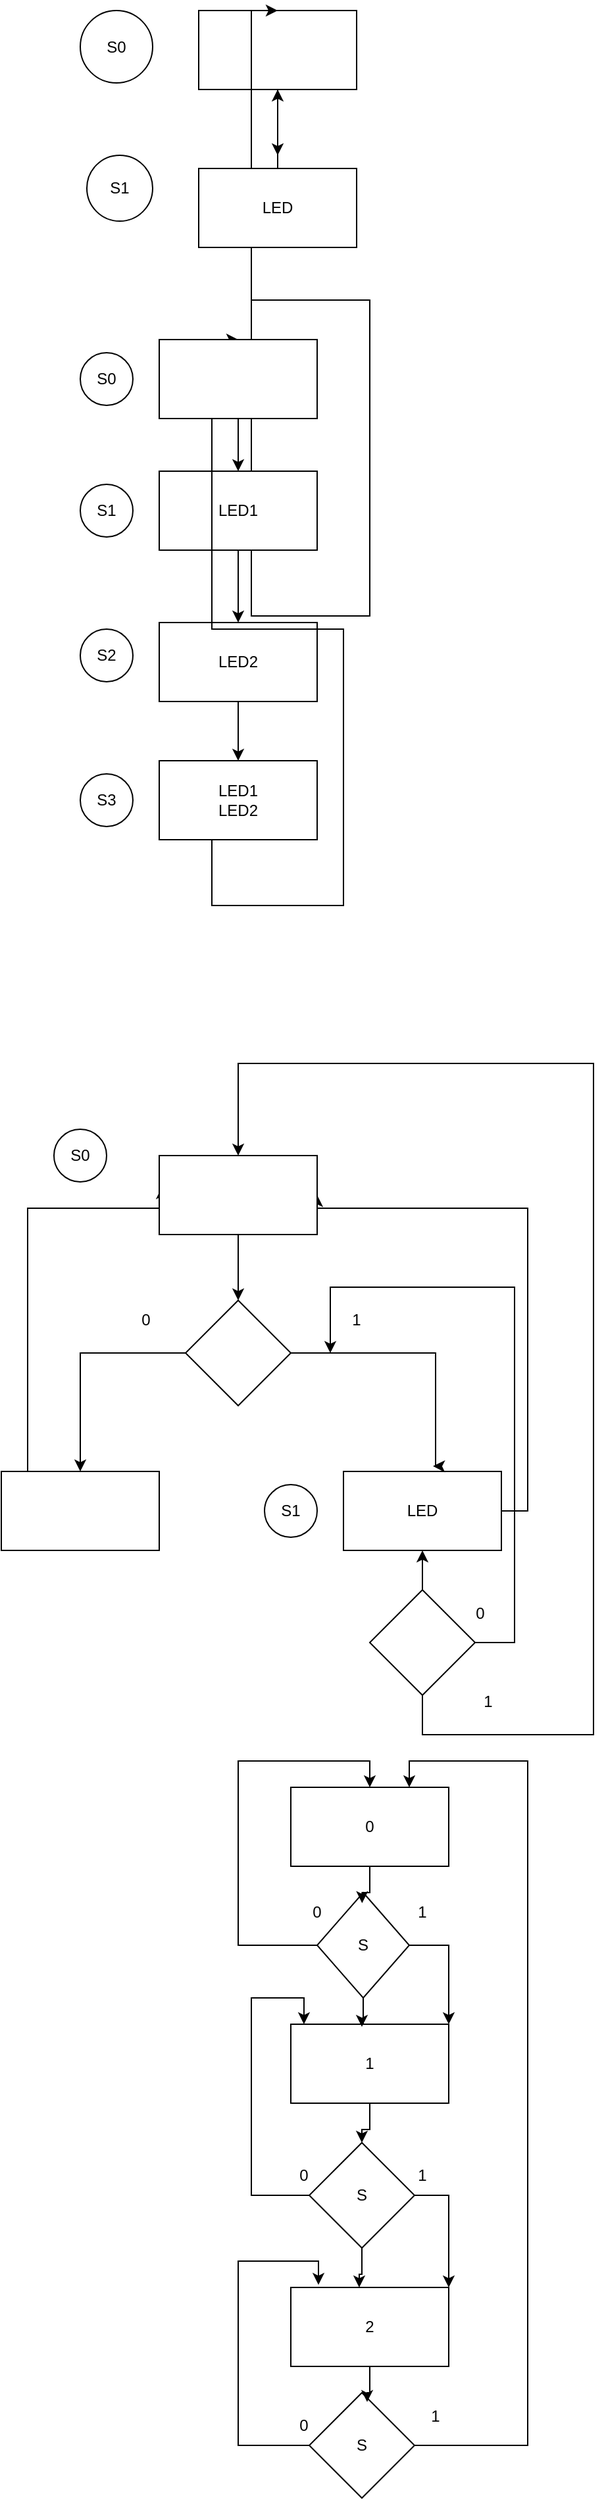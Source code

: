 <mxfile version="26.0.16">
  <diagram id="C5RBs43oDa-KdzZeNtuy" name="Page-1">
    <mxGraphModel dx="918" dy="1723" grid="1" gridSize="10" guides="1" tooltips="1" connect="1" arrows="1" fold="1" page="1" pageScale="1" pageWidth="827" pageHeight="1169" math="0" shadow="0">
      <root>
        <mxCell id="WIyWlLk6GJQsqaUBKTNV-0" />
        <mxCell id="WIyWlLk6GJQsqaUBKTNV-1" parent="WIyWlLk6GJQsqaUBKTNV-0" />
        <mxCell id="mmrXnuS6sMcIIKid6mpZ-5" style="edgeStyle=orthogonalEdgeStyle;rounded=0;orthogonalLoop=1;jettySize=auto;html=1;" edge="1" parent="WIyWlLk6GJQsqaUBKTNV-1" source="mmrXnuS6sMcIIKid6mpZ-0">
          <mxGeometry relative="1" as="geometry">
            <mxPoint x="230" y="-40" as="targetPoint" />
          </mxGeometry>
        </mxCell>
        <mxCell id="mmrXnuS6sMcIIKid6mpZ-0" value="" style="rounded=0;whiteSpace=wrap;html=1;" vertex="1" parent="WIyWlLk6GJQsqaUBKTNV-1">
          <mxGeometry x="170" y="-150" width="120" height="60" as="geometry" />
        </mxCell>
        <mxCell id="mmrXnuS6sMcIIKid6mpZ-1" value="S0" style="ellipse;whiteSpace=wrap;html=1;aspect=fixed;" vertex="1" parent="WIyWlLk6GJQsqaUBKTNV-1">
          <mxGeometry x="80" y="-150" width="55" height="55" as="geometry" />
        </mxCell>
        <mxCell id="mmrXnuS6sMcIIKid6mpZ-8" value="S1" style="ellipse;whiteSpace=wrap;html=1;aspect=fixed;" vertex="1" parent="WIyWlLk6GJQsqaUBKTNV-1">
          <mxGeometry x="85" y="-40" width="50" height="50" as="geometry" />
        </mxCell>
        <mxCell id="mmrXnuS6sMcIIKid6mpZ-16" value="" style="edgeStyle=orthogonalEdgeStyle;rounded=0;orthogonalLoop=1;jettySize=auto;html=1;" edge="1" parent="WIyWlLk6GJQsqaUBKTNV-1" source="mmrXnuS6sMcIIKid6mpZ-14" target="mmrXnuS6sMcIIKid6mpZ-0">
          <mxGeometry relative="1" as="geometry" />
        </mxCell>
        <mxCell id="mmrXnuS6sMcIIKid6mpZ-17" style="edgeStyle=orthogonalEdgeStyle;rounded=0;orthogonalLoop=1;jettySize=auto;html=1;entryX=0.5;entryY=0;entryDx=0;entryDy=0;" edge="1" parent="WIyWlLk6GJQsqaUBKTNV-1" source="mmrXnuS6sMcIIKid6mpZ-14" target="mmrXnuS6sMcIIKid6mpZ-0">
          <mxGeometry relative="1" as="geometry">
            <mxPoint x="210" y="70" as="targetPoint" />
            <Array as="points">
              <mxPoint x="210" y="310" />
              <mxPoint x="300" y="310" />
              <mxPoint x="300" y="70" />
              <mxPoint x="210" y="70" />
            </Array>
          </mxGeometry>
        </mxCell>
        <mxCell id="mmrXnuS6sMcIIKid6mpZ-14" value="LED" style="rounded=0;whiteSpace=wrap;html=1;" vertex="1" parent="WIyWlLk6GJQsqaUBKTNV-1">
          <mxGeometry x="170" y="-30" width="120" height="60" as="geometry" />
        </mxCell>
        <mxCell id="mmrXnuS6sMcIIKid6mpZ-25" style="edgeStyle=orthogonalEdgeStyle;rounded=0;orthogonalLoop=1;jettySize=auto;html=1;entryX=0.5;entryY=0;entryDx=0;entryDy=0;" edge="1" parent="WIyWlLk6GJQsqaUBKTNV-1" source="mmrXnuS6sMcIIKid6mpZ-20" target="mmrXnuS6sMcIIKid6mpZ-21">
          <mxGeometry relative="1" as="geometry" />
        </mxCell>
        <mxCell id="mmrXnuS6sMcIIKid6mpZ-20" value="LED1" style="rounded=0;whiteSpace=wrap;html=1;" vertex="1" parent="WIyWlLk6GJQsqaUBKTNV-1">
          <mxGeometry x="140" y="200" width="120" height="60" as="geometry" />
        </mxCell>
        <mxCell id="mmrXnuS6sMcIIKid6mpZ-26" style="edgeStyle=orthogonalEdgeStyle;rounded=0;orthogonalLoop=1;jettySize=auto;html=1;entryX=0.5;entryY=0;entryDx=0;entryDy=0;" edge="1" parent="WIyWlLk6GJQsqaUBKTNV-1" source="mmrXnuS6sMcIIKid6mpZ-21" target="mmrXnuS6sMcIIKid6mpZ-22">
          <mxGeometry relative="1" as="geometry" />
        </mxCell>
        <mxCell id="mmrXnuS6sMcIIKid6mpZ-21" value="LED2" style="rounded=0;whiteSpace=wrap;html=1;" vertex="1" parent="WIyWlLk6GJQsqaUBKTNV-1">
          <mxGeometry x="140" y="315" width="120" height="60" as="geometry" />
        </mxCell>
        <mxCell id="mmrXnuS6sMcIIKid6mpZ-27" style="edgeStyle=orthogonalEdgeStyle;rounded=0;orthogonalLoop=1;jettySize=auto;html=1;entryX=0.5;entryY=0;entryDx=0;entryDy=0;" edge="1" parent="WIyWlLk6GJQsqaUBKTNV-1" source="mmrXnuS6sMcIIKid6mpZ-22" target="mmrXnuS6sMcIIKid6mpZ-23">
          <mxGeometry relative="1" as="geometry">
            <mxPoint x="280" y="320" as="targetPoint" />
            <Array as="points">
              <mxPoint x="180" y="530" />
              <mxPoint x="280" y="530" />
              <mxPoint x="280" y="320" />
              <mxPoint x="180" y="320" />
              <mxPoint x="180" y="100" />
            </Array>
          </mxGeometry>
        </mxCell>
        <mxCell id="mmrXnuS6sMcIIKid6mpZ-22" value="&lt;div&gt;LED1&lt;/div&gt;&lt;div&gt;LED2&lt;/div&gt;" style="rounded=0;whiteSpace=wrap;html=1;" vertex="1" parent="WIyWlLk6GJQsqaUBKTNV-1">
          <mxGeometry x="140" y="420" width="120" height="60" as="geometry" />
        </mxCell>
        <mxCell id="mmrXnuS6sMcIIKid6mpZ-24" style="edgeStyle=orthogonalEdgeStyle;rounded=0;orthogonalLoop=1;jettySize=auto;html=1;entryX=0.5;entryY=0;entryDx=0;entryDy=0;" edge="1" parent="WIyWlLk6GJQsqaUBKTNV-1" source="mmrXnuS6sMcIIKid6mpZ-23" target="mmrXnuS6sMcIIKid6mpZ-20">
          <mxGeometry relative="1" as="geometry" />
        </mxCell>
        <mxCell id="mmrXnuS6sMcIIKid6mpZ-23" value="" style="rounded=0;whiteSpace=wrap;html=1;" vertex="1" parent="WIyWlLk6GJQsqaUBKTNV-1">
          <mxGeometry x="140" y="100" width="120" height="60" as="geometry" />
        </mxCell>
        <mxCell id="mmrXnuS6sMcIIKid6mpZ-28" value="S0" style="ellipse;whiteSpace=wrap;html=1;aspect=fixed;" vertex="1" parent="WIyWlLk6GJQsqaUBKTNV-1">
          <mxGeometry x="80" y="110" width="40" height="40" as="geometry" />
        </mxCell>
        <mxCell id="mmrXnuS6sMcIIKid6mpZ-29" value="S1" style="ellipse;whiteSpace=wrap;html=1;aspect=fixed;" vertex="1" parent="WIyWlLk6GJQsqaUBKTNV-1">
          <mxGeometry x="80" y="210" width="40" height="40" as="geometry" />
        </mxCell>
        <mxCell id="mmrXnuS6sMcIIKid6mpZ-30" value="S2" style="ellipse;whiteSpace=wrap;html=1;aspect=fixed;" vertex="1" parent="WIyWlLk6GJQsqaUBKTNV-1">
          <mxGeometry x="80" y="320" width="40" height="40" as="geometry" />
        </mxCell>
        <mxCell id="mmrXnuS6sMcIIKid6mpZ-31" value="S3" style="ellipse;whiteSpace=wrap;html=1;aspect=fixed;" vertex="1" parent="WIyWlLk6GJQsqaUBKTNV-1">
          <mxGeometry x="80" y="430" width="40" height="40" as="geometry" />
        </mxCell>
        <mxCell id="mmrXnuS6sMcIIKid6mpZ-51" style="edgeStyle=orthogonalEdgeStyle;rounded=0;orthogonalLoop=1;jettySize=auto;html=1;entryX=1;entryY=0.5;entryDx=0;entryDy=0;" edge="1" parent="WIyWlLk6GJQsqaUBKTNV-1" source="mmrXnuS6sMcIIKid6mpZ-32" target="mmrXnuS6sMcIIKid6mpZ-40">
          <mxGeometry relative="1" as="geometry">
            <mxPoint x="270" y="750" as="targetPoint" />
            <Array as="points">
              <mxPoint x="420" y="990" />
              <mxPoint x="420" y="760" />
              <mxPoint x="260" y="760" />
            </Array>
          </mxGeometry>
        </mxCell>
        <mxCell id="mmrXnuS6sMcIIKid6mpZ-32" value="LED" style="rounded=0;whiteSpace=wrap;html=1;" vertex="1" parent="WIyWlLk6GJQsqaUBKTNV-1">
          <mxGeometry x="280" y="960" width="120" height="60" as="geometry" />
        </mxCell>
        <mxCell id="mmrXnuS6sMcIIKid6mpZ-35" style="edgeStyle=orthogonalEdgeStyle;rounded=0;orthogonalLoop=1;jettySize=auto;html=1;entryX=0.567;entryY=-0.067;entryDx=0;entryDy=0;entryPerimeter=0;" edge="1" parent="WIyWlLk6GJQsqaUBKTNV-1" source="mmrXnuS6sMcIIKid6mpZ-33" target="mmrXnuS6sMcIIKid6mpZ-32">
          <mxGeometry relative="1" as="geometry">
            <mxPoint x="350" y="870" as="targetPoint" />
            <Array as="points">
              <mxPoint x="350" y="870" />
              <mxPoint x="350" y="956" />
            </Array>
          </mxGeometry>
        </mxCell>
        <mxCell id="mmrXnuS6sMcIIKid6mpZ-36" style="edgeStyle=orthogonalEdgeStyle;rounded=0;orthogonalLoop=1;jettySize=auto;html=1;entryX=0.5;entryY=0;entryDx=0;entryDy=0;" edge="1" parent="WIyWlLk6GJQsqaUBKTNV-1" source="mmrXnuS6sMcIIKid6mpZ-33" target="mmrXnuS6sMcIIKid6mpZ-34">
          <mxGeometry relative="1" as="geometry">
            <mxPoint x="80" y="870" as="targetPoint" />
            <Array as="points">
              <mxPoint x="80" y="870" />
            </Array>
          </mxGeometry>
        </mxCell>
        <mxCell id="mmrXnuS6sMcIIKid6mpZ-33" value="" style="rhombus;whiteSpace=wrap;html=1;" vertex="1" parent="WIyWlLk6GJQsqaUBKTNV-1">
          <mxGeometry x="160" y="830" width="80" height="80" as="geometry" />
        </mxCell>
        <mxCell id="mmrXnuS6sMcIIKid6mpZ-42" style="edgeStyle=orthogonalEdgeStyle;rounded=0;orthogonalLoop=1;jettySize=auto;html=1;entryX=0.017;entryY=0.4;entryDx=0;entryDy=0;entryPerimeter=0;" edge="1" parent="WIyWlLk6GJQsqaUBKTNV-1" target="mmrXnuS6sMcIIKid6mpZ-40">
          <mxGeometry relative="1" as="geometry">
            <mxPoint x="-40" y="750" as="targetPoint" />
            <mxPoint x="40" y="980" as="sourcePoint" />
            <Array as="points">
              <mxPoint x="40" y="760" />
              <mxPoint x="142" y="760" />
            </Array>
          </mxGeometry>
        </mxCell>
        <mxCell id="mmrXnuS6sMcIIKid6mpZ-34" value="" style="rounded=0;whiteSpace=wrap;html=1;" vertex="1" parent="WIyWlLk6GJQsqaUBKTNV-1">
          <mxGeometry x="20" y="960" width="120" height="60" as="geometry" />
        </mxCell>
        <mxCell id="mmrXnuS6sMcIIKid6mpZ-37" value="0" style="text;html=1;align=center;verticalAlign=middle;whiteSpace=wrap;rounded=0;" vertex="1" parent="WIyWlLk6GJQsqaUBKTNV-1">
          <mxGeometry x="100" y="830" width="60" height="30" as="geometry" />
        </mxCell>
        <mxCell id="mmrXnuS6sMcIIKid6mpZ-38" value="1" style="text;html=1;align=center;verticalAlign=middle;whiteSpace=wrap;rounded=0;" vertex="1" parent="WIyWlLk6GJQsqaUBKTNV-1">
          <mxGeometry x="260" y="830" width="60" height="30" as="geometry" />
        </mxCell>
        <mxCell id="mmrXnuS6sMcIIKid6mpZ-41" style="edgeStyle=orthogonalEdgeStyle;rounded=0;orthogonalLoop=1;jettySize=auto;html=1;entryX=0.5;entryY=0;entryDx=0;entryDy=0;" edge="1" parent="WIyWlLk6GJQsqaUBKTNV-1" source="mmrXnuS6sMcIIKid6mpZ-40" target="mmrXnuS6sMcIIKid6mpZ-33">
          <mxGeometry relative="1" as="geometry" />
        </mxCell>
        <mxCell id="mmrXnuS6sMcIIKid6mpZ-40" value="" style="rounded=0;whiteSpace=wrap;html=1;" vertex="1" parent="WIyWlLk6GJQsqaUBKTNV-1">
          <mxGeometry x="140" y="720" width="120" height="60" as="geometry" />
        </mxCell>
        <mxCell id="mmrXnuS6sMcIIKid6mpZ-50" value="S0" style="ellipse;whiteSpace=wrap;html=1;aspect=fixed;" vertex="1" parent="WIyWlLk6GJQsqaUBKTNV-1">
          <mxGeometry x="60" y="700" width="40" height="40" as="geometry" />
        </mxCell>
        <mxCell id="mmrXnuS6sMcIIKid6mpZ-52" value="S1" style="ellipse;whiteSpace=wrap;html=1;aspect=fixed;" vertex="1" parent="WIyWlLk6GJQsqaUBKTNV-1">
          <mxGeometry x="220" y="970" width="40" height="40" as="geometry" />
        </mxCell>
        <mxCell id="mmrXnuS6sMcIIKid6mpZ-54" value="" style="edgeStyle=orthogonalEdgeStyle;rounded=0;orthogonalLoop=1;jettySize=auto;html=1;" edge="1" parent="WIyWlLk6GJQsqaUBKTNV-1" source="mmrXnuS6sMcIIKid6mpZ-53" target="mmrXnuS6sMcIIKid6mpZ-32">
          <mxGeometry relative="1" as="geometry">
            <Array as="points">
              <mxPoint x="340" y="1050" />
              <mxPoint x="340" y="1050" />
            </Array>
          </mxGeometry>
        </mxCell>
        <mxCell id="mmrXnuS6sMcIIKid6mpZ-55" style="edgeStyle=orthogonalEdgeStyle;rounded=0;orthogonalLoop=1;jettySize=auto;html=1;exitX=0.5;exitY=1;exitDx=0;exitDy=0;entryX=0.5;entryY=0;entryDx=0;entryDy=0;" edge="1" parent="WIyWlLk6GJQsqaUBKTNV-1" source="mmrXnuS6sMcIIKid6mpZ-53" target="mmrXnuS6sMcIIKid6mpZ-40">
          <mxGeometry relative="1" as="geometry">
            <mxPoint x="200" y="650" as="targetPoint" />
            <Array as="points">
              <mxPoint x="340" y="1160" />
              <mxPoint x="470" y="1160" />
              <mxPoint x="470" y="650" />
              <mxPoint x="200" y="650" />
            </Array>
          </mxGeometry>
        </mxCell>
        <mxCell id="mmrXnuS6sMcIIKid6mpZ-56" style="edgeStyle=orthogonalEdgeStyle;rounded=0;orthogonalLoop=1;jettySize=auto;html=1;" edge="1" parent="WIyWlLk6GJQsqaUBKTNV-1" source="mmrXnuS6sMcIIKid6mpZ-53">
          <mxGeometry relative="1" as="geometry">
            <mxPoint x="270" y="870" as="targetPoint" />
            <Array as="points">
              <mxPoint x="410" y="1090" />
              <mxPoint x="410" y="820" />
              <mxPoint x="270" y="820" />
            </Array>
          </mxGeometry>
        </mxCell>
        <mxCell id="mmrXnuS6sMcIIKid6mpZ-53" value="" style="rhombus;whiteSpace=wrap;html=1;" vertex="1" parent="WIyWlLk6GJQsqaUBKTNV-1">
          <mxGeometry x="300" y="1050" width="80" height="80" as="geometry" />
        </mxCell>
        <mxCell id="mmrXnuS6sMcIIKid6mpZ-57" value="1" style="text;html=1;align=center;verticalAlign=middle;whiteSpace=wrap;rounded=0;" vertex="1" parent="WIyWlLk6GJQsqaUBKTNV-1">
          <mxGeometry x="360" y="1120" width="60" height="30" as="geometry" />
        </mxCell>
        <mxCell id="mmrXnuS6sMcIIKid6mpZ-58" value="0&lt;div&gt;&lt;br&gt;&lt;/div&gt;" style="text;html=1;align=center;verticalAlign=middle;whiteSpace=wrap;rounded=0;" vertex="1" parent="WIyWlLk6GJQsqaUBKTNV-1">
          <mxGeometry x="354" y="1060" width="60" height="30" as="geometry" />
        </mxCell>
        <mxCell id="mmrXnuS6sMcIIKid6mpZ-59" value="0" style="rounded=0;whiteSpace=wrap;html=1;" vertex="1" parent="WIyWlLk6GJQsqaUBKTNV-1">
          <mxGeometry x="240" y="1200" width="120" height="60" as="geometry" />
        </mxCell>
        <mxCell id="mmrXnuS6sMcIIKid6mpZ-72" value="" style="edgeStyle=orthogonalEdgeStyle;rounded=0;orthogonalLoop=1;jettySize=auto;html=1;" edge="1" parent="WIyWlLk6GJQsqaUBKTNV-1" source="mmrXnuS6sMcIIKid6mpZ-60" target="mmrXnuS6sMcIIKid6mpZ-63">
          <mxGeometry relative="1" as="geometry">
            <Array as="points">
              <mxPoint x="300" y="1460" />
              <mxPoint x="294" y="1460" />
            </Array>
          </mxGeometry>
        </mxCell>
        <mxCell id="mmrXnuS6sMcIIKid6mpZ-60" value="1" style="rounded=0;whiteSpace=wrap;html=1;" vertex="1" parent="WIyWlLk6GJQsqaUBKTNV-1">
          <mxGeometry x="240" y="1380" width="120" height="60" as="geometry" />
        </mxCell>
        <mxCell id="mmrXnuS6sMcIIKid6mpZ-61" value="2" style="rounded=0;whiteSpace=wrap;html=1;" vertex="1" parent="WIyWlLk6GJQsqaUBKTNV-1">
          <mxGeometry x="240" y="1580" width="120" height="60" as="geometry" />
        </mxCell>
        <mxCell id="mmrXnuS6sMcIIKid6mpZ-69" style="edgeStyle=orthogonalEdgeStyle;rounded=0;orthogonalLoop=1;jettySize=auto;html=1;entryX=1;entryY=0;entryDx=0;entryDy=0;" edge="1" parent="WIyWlLk6GJQsqaUBKTNV-1" source="mmrXnuS6sMcIIKid6mpZ-62" target="mmrXnuS6sMcIIKid6mpZ-60">
          <mxGeometry relative="1" as="geometry">
            <mxPoint x="360" y="1320" as="targetPoint" />
            <Array as="points">
              <mxPoint x="360" y="1320" />
            </Array>
          </mxGeometry>
        </mxCell>
        <mxCell id="mmrXnuS6sMcIIKid6mpZ-70" style="edgeStyle=orthogonalEdgeStyle;rounded=0;orthogonalLoop=1;jettySize=auto;html=1;entryX=0.5;entryY=0;entryDx=0;entryDy=0;" edge="1" parent="WIyWlLk6GJQsqaUBKTNV-1" source="mmrXnuS6sMcIIKid6mpZ-62" target="mmrXnuS6sMcIIKid6mpZ-59">
          <mxGeometry relative="1" as="geometry">
            <mxPoint x="300" y="1180" as="targetPoint" />
            <Array as="points">
              <mxPoint x="200" y="1320" />
              <mxPoint x="200" y="1180" />
              <mxPoint x="300" y="1180" />
            </Array>
          </mxGeometry>
        </mxCell>
        <mxCell id="mmrXnuS6sMcIIKid6mpZ-62" value="S" style="rhombus;whiteSpace=wrap;html=1;" vertex="1" parent="WIyWlLk6GJQsqaUBKTNV-1">
          <mxGeometry x="260" y="1280" width="70" height="80" as="geometry" />
        </mxCell>
        <mxCell id="mmrXnuS6sMcIIKid6mpZ-73" style="edgeStyle=orthogonalEdgeStyle;rounded=0;orthogonalLoop=1;jettySize=auto;html=1;entryX=1;entryY=0;entryDx=0;entryDy=0;" edge="1" parent="WIyWlLk6GJQsqaUBKTNV-1" source="mmrXnuS6sMcIIKid6mpZ-63" target="mmrXnuS6sMcIIKid6mpZ-61">
          <mxGeometry relative="1" as="geometry">
            <mxPoint x="360" y="1510" as="targetPoint" />
            <Array as="points">
              <mxPoint x="360" y="1510" />
            </Array>
          </mxGeometry>
        </mxCell>
        <mxCell id="mmrXnuS6sMcIIKid6mpZ-74" style="edgeStyle=orthogonalEdgeStyle;rounded=0;orthogonalLoop=1;jettySize=auto;html=1;entryX=0.083;entryY=0;entryDx=0;entryDy=0;entryPerimeter=0;" edge="1" parent="WIyWlLk6GJQsqaUBKTNV-1" source="mmrXnuS6sMcIIKid6mpZ-63" target="mmrXnuS6sMcIIKid6mpZ-60">
          <mxGeometry relative="1" as="geometry">
            <mxPoint x="250" y="1360" as="targetPoint" />
            <Array as="points">
              <mxPoint x="210" y="1510" />
              <mxPoint x="210" y="1360" />
              <mxPoint x="250" y="1360" />
            </Array>
          </mxGeometry>
        </mxCell>
        <mxCell id="mmrXnuS6sMcIIKid6mpZ-63" value="S" style="rhombus;whiteSpace=wrap;html=1;" vertex="1" parent="WIyWlLk6GJQsqaUBKTNV-1">
          <mxGeometry x="254" y="1470" width="80" height="80" as="geometry" />
        </mxCell>
        <mxCell id="mmrXnuS6sMcIIKid6mpZ-78" style="edgeStyle=orthogonalEdgeStyle;rounded=0;orthogonalLoop=1;jettySize=auto;html=1;entryX=0.175;entryY=-0.033;entryDx=0;entryDy=0;entryPerimeter=0;" edge="1" parent="WIyWlLk6GJQsqaUBKTNV-1" source="mmrXnuS6sMcIIKid6mpZ-64" target="mmrXnuS6sMcIIKid6mpZ-61">
          <mxGeometry relative="1" as="geometry">
            <mxPoint x="260" y="1560" as="targetPoint" />
            <Array as="points">
              <mxPoint x="200" y="1700" />
              <mxPoint x="200" y="1560" />
              <mxPoint x="261" y="1560" />
            </Array>
          </mxGeometry>
        </mxCell>
        <mxCell id="mmrXnuS6sMcIIKid6mpZ-79" style="edgeStyle=orthogonalEdgeStyle;rounded=0;orthogonalLoop=1;jettySize=auto;html=1;entryX=0.75;entryY=0;entryDx=0;entryDy=0;" edge="1" parent="WIyWlLk6GJQsqaUBKTNV-1" source="mmrXnuS6sMcIIKid6mpZ-64" target="mmrXnuS6sMcIIKid6mpZ-59">
          <mxGeometry relative="1" as="geometry">
            <mxPoint x="330" y="1180" as="targetPoint" />
            <Array as="points">
              <mxPoint x="420" y="1700" />
              <mxPoint x="420" y="1180" />
              <mxPoint x="330" y="1180" />
            </Array>
          </mxGeometry>
        </mxCell>
        <mxCell id="mmrXnuS6sMcIIKid6mpZ-64" value="S" style="rhombus;whiteSpace=wrap;html=1;" vertex="1" parent="WIyWlLk6GJQsqaUBKTNV-1">
          <mxGeometry x="254" y="1660" width="80" height="80" as="geometry" />
        </mxCell>
        <mxCell id="mmrXnuS6sMcIIKid6mpZ-66" style="edgeStyle=orthogonalEdgeStyle;rounded=0;orthogonalLoop=1;jettySize=auto;html=1;entryX=0.488;entryY=0.1;entryDx=0;entryDy=0;entryPerimeter=0;" edge="1" parent="WIyWlLk6GJQsqaUBKTNV-1" source="mmrXnuS6sMcIIKid6mpZ-59" target="mmrXnuS6sMcIIKid6mpZ-62">
          <mxGeometry relative="1" as="geometry" />
        </mxCell>
        <mxCell id="mmrXnuS6sMcIIKid6mpZ-71" style="edgeStyle=orthogonalEdgeStyle;rounded=0;orthogonalLoop=1;jettySize=auto;html=1;entryX=0.45;entryY=0.033;entryDx=0;entryDy=0;entryPerimeter=0;" edge="1" parent="WIyWlLk6GJQsqaUBKTNV-1" source="mmrXnuS6sMcIIKid6mpZ-62" target="mmrXnuS6sMcIIKid6mpZ-60">
          <mxGeometry relative="1" as="geometry" />
        </mxCell>
        <mxCell id="mmrXnuS6sMcIIKid6mpZ-76" style="edgeStyle=orthogonalEdgeStyle;rounded=0;orthogonalLoop=1;jettySize=auto;html=1;entryX=0.433;entryY=0;entryDx=0;entryDy=0;entryPerimeter=0;" edge="1" parent="WIyWlLk6GJQsqaUBKTNV-1" source="mmrXnuS6sMcIIKid6mpZ-63" target="mmrXnuS6sMcIIKid6mpZ-61">
          <mxGeometry relative="1" as="geometry" />
        </mxCell>
        <mxCell id="mmrXnuS6sMcIIKid6mpZ-77" style="edgeStyle=orthogonalEdgeStyle;rounded=0;orthogonalLoop=1;jettySize=auto;html=1;entryX=0.55;entryY=0.088;entryDx=0;entryDy=0;entryPerimeter=0;" edge="1" parent="WIyWlLk6GJQsqaUBKTNV-1" source="mmrXnuS6sMcIIKid6mpZ-61" target="mmrXnuS6sMcIIKid6mpZ-64">
          <mxGeometry relative="1" as="geometry" />
        </mxCell>
        <mxCell id="mmrXnuS6sMcIIKid6mpZ-80" value="0" style="text;html=1;align=center;verticalAlign=middle;whiteSpace=wrap;rounded=0;" vertex="1" parent="WIyWlLk6GJQsqaUBKTNV-1">
          <mxGeometry x="220" y="1480" width="60" height="30" as="geometry" />
        </mxCell>
        <mxCell id="mmrXnuS6sMcIIKid6mpZ-81" value="0" style="text;html=1;align=center;verticalAlign=middle;whiteSpace=wrap;rounded=0;" vertex="1" parent="WIyWlLk6GJQsqaUBKTNV-1">
          <mxGeometry x="230" y="1280" width="60" height="30" as="geometry" />
        </mxCell>
        <mxCell id="mmrXnuS6sMcIIKid6mpZ-82" value="0" style="text;html=1;align=center;verticalAlign=middle;whiteSpace=wrap;rounded=0;" vertex="1" parent="WIyWlLk6GJQsqaUBKTNV-1">
          <mxGeometry x="220" y="1670" width="60" height="30" as="geometry" />
        </mxCell>
        <mxCell id="mmrXnuS6sMcIIKid6mpZ-83" value="1" style="text;html=1;align=center;verticalAlign=middle;whiteSpace=wrap;rounded=0;" vertex="1" parent="WIyWlLk6GJQsqaUBKTNV-1">
          <mxGeometry x="310" y="1480" width="60" height="30" as="geometry" />
        </mxCell>
        <mxCell id="mmrXnuS6sMcIIKid6mpZ-84" value="1&lt;div&gt;&lt;br&gt;&lt;/div&gt;" style="text;html=1;align=center;verticalAlign=middle;whiteSpace=wrap;rounded=0;" vertex="1" parent="WIyWlLk6GJQsqaUBKTNV-1">
          <mxGeometry x="320" y="1670" width="60" height="30" as="geometry" />
        </mxCell>
        <mxCell id="mmrXnuS6sMcIIKid6mpZ-85" value="1" style="text;html=1;align=center;verticalAlign=middle;whiteSpace=wrap;rounded=0;" vertex="1" parent="WIyWlLk6GJQsqaUBKTNV-1">
          <mxGeometry x="310" y="1280" width="60" height="30" as="geometry" />
        </mxCell>
      </root>
    </mxGraphModel>
  </diagram>
</mxfile>
